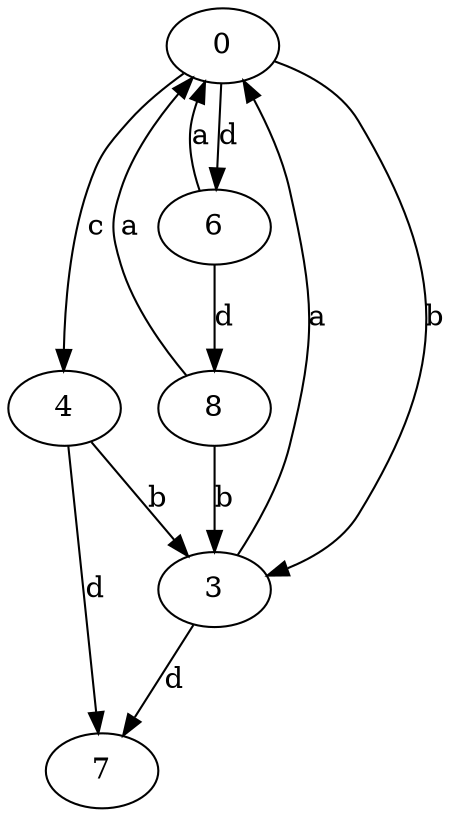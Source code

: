 strict digraph  {
0;
3;
4;
6;
7;
8;
0 -> 3  [label=b];
0 -> 4  [label=c];
0 -> 6  [label=d];
3 -> 0  [label=a];
3 -> 7  [label=d];
4 -> 3  [label=b];
4 -> 7  [label=d];
6 -> 0  [label=a];
6 -> 8  [label=d];
8 -> 0  [label=a];
8 -> 3  [label=b];
}
